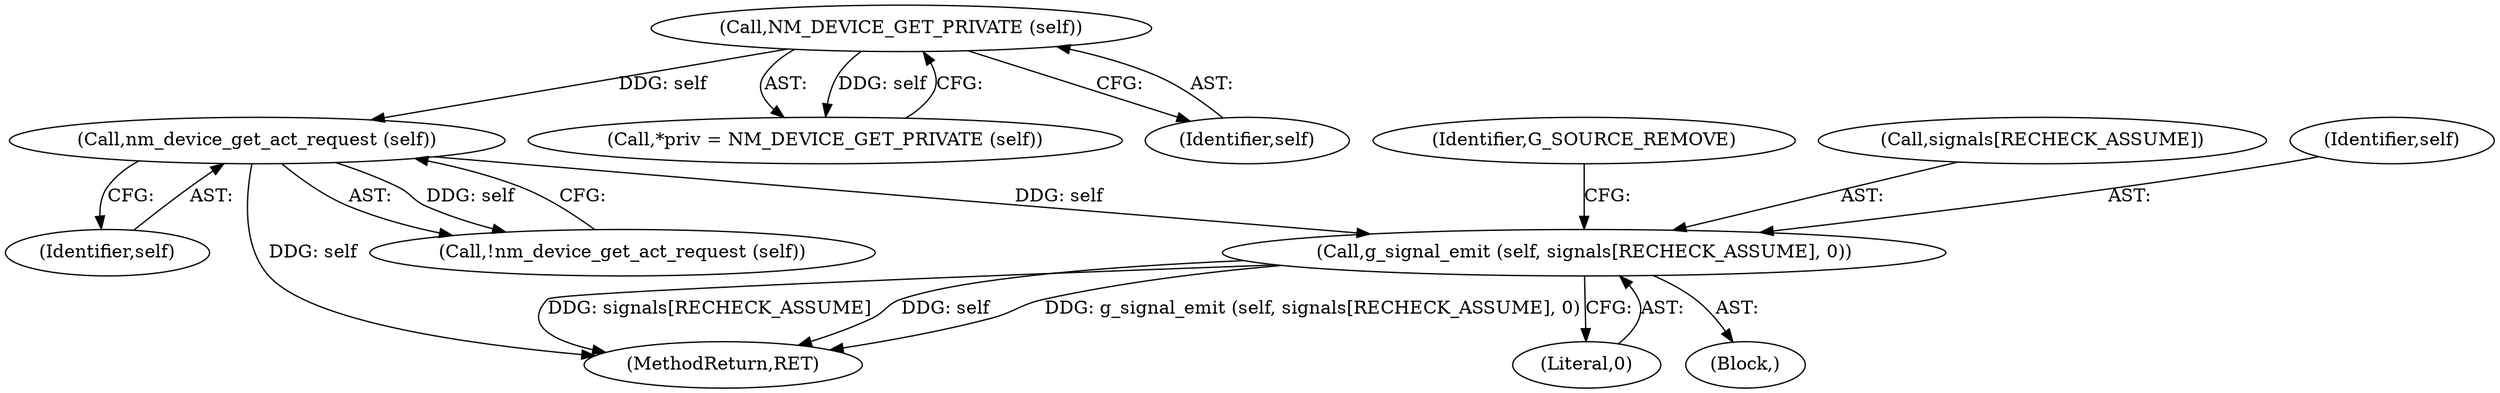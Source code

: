 digraph "0_NetworkManager_d5fc88e573fa58b93034b04d35a2454f5d28cad9@API" {
"1003318" [label="(Call,g_signal_emit (self, signals[RECHECK_ASSUME], 0))"];
"1003312" [label="(Call,nm_device_get_act_request (self))"];
"1003303" [label="(Call,NM_DEVICE_GET_PRIVATE (self))"];
"1003325" [label="(Identifier,G_SOURCE_REMOVE)"];
"1003312" [label="(Call,nm_device_get_act_request (self))"];
"1003303" [label="(Call,NM_DEVICE_GET_PRIVATE (self))"];
"1003314" [label="(Block,)"];
"1003311" [label="(Call,!nm_device_get_act_request (self))"];
"1003318" [label="(Call,g_signal_emit (self, signals[RECHECK_ASSUME], 0))"];
"1003313" [label="(Identifier,self)"];
"1007368" [label="(MethodReturn,RET)"];
"1003323" [label="(Literal,0)"];
"1003320" [label="(Call,signals[RECHECK_ASSUME])"];
"1003319" [label="(Identifier,self)"];
"1003301" [label="(Call,*priv = NM_DEVICE_GET_PRIVATE (self))"];
"1003304" [label="(Identifier,self)"];
"1003318" -> "1003314"  [label="AST: "];
"1003318" -> "1003323"  [label="CFG: "];
"1003319" -> "1003318"  [label="AST: "];
"1003320" -> "1003318"  [label="AST: "];
"1003323" -> "1003318"  [label="AST: "];
"1003325" -> "1003318"  [label="CFG: "];
"1003318" -> "1007368"  [label="DDG: signals[RECHECK_ASSUME]"];
"1003318" -> "1007368"  [label="DDG: self"];
"1003318" -> "1007368"  [label="DDG: g_signal_emit (self, signals[RECHECK_ASSUME], 0)"];
"1003312" -> "1003318"  [label="DDG: self"];
"1003312" -> "1003311"  [label="AST: "];
"1003312" -> "1003313"  [label="CFG: "];
"1003313" -> "1003312"  [label="AST: "];
"1003311" -> "1003312"  [label="CFG: "];
"1003312" -> "1007368"  [label="DDG: self"];
"1003312" -> "1003311"  [label="DDG: self"];
"1003303" -> "1003312"  [label="DDG: self"];
"1003303" -> "1003301"  [label="AST: "];
"1003303" -> "1003304"  [label="CFG: "];
"1003304" -> "1003303"  [label="AST: "];
"1003301" -> "1003303"  [label="CFG: "];
"1003303" -> "1003301"  [label="DDG: self"];
}
